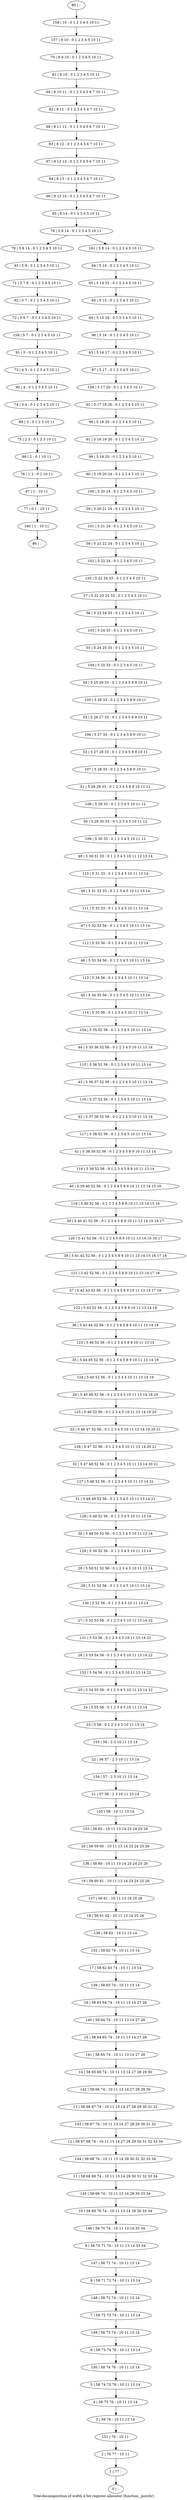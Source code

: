 digraph G {
graph [label="Tree-decomposition of width 4 for register allocator (function _putchr)"]
0[label="0 | : "];
1[label="1 | 77 : "];
2[label="2 | 76 77 : 10 11 "];
3[label="3 | 58 76 : 10 11 13 14 "];
4[label="4 | 58 75 76 : 10 11 13 14 "];
5[label="5 | 58 74 75 76 : 10 11 13 14 "];
6[label="6 | 58 73 74 76 : 10 11 13 14 "];
7[label="7 | 58 72 73 74 : 10 11 13 14 "];
8[label="8 | 58 71 72 74 : 10 11 13 14 "];
9[label="9 | 58 70 71 74 : 10 11 13 14 33 34 "];
10[label="10 | 58 69 70 74 : 10 11 13 14 29 30 33 34 "];
11[label="11 | 58 68 69 74 : 10 11 13 14 29 30 31 32 33 34 "];
12[label="12 | 58 67 68 74 : 10 11 13 14 27 28 29 30 31 32 33 34 "];
13[label="13 | 58 66 67 74 : 10 11 13 14 27 28 29 30 31 32 "];
14[label="14 | 58 65 66 74 : 10 11 13 14 27 28 29 30 "];
15[label="15 | 58 64 65 74 : 10 11 13 14 27 28 "];
16[label="16 | 58 63 64 74 : 10 11 13 14 27 28 "];
17[label="17 | 58 62 63 74 : 10 11 13 14 "];
18[label="18 | 58 61 62 : 10 11 13 14 25 26 "];
19[label="19 | 58 60 61 : 10 11 13 14 23 24 25 26 "];
20[label="20 | 58 59 60 : 10 11 13 14 23 24 25 26 "];
21[label="21 | 57 58 : 2 3 10 11 13 14 "];
22[label="22 | 56 57 : 2 3 10 11 13 14 "];
23[label="23 | 5 56 : 0 1 2 3 4 5 10 11 13 14 "];
24[label="24 | 5 55 56 : 0 1 2 3 4 5 10 11 13 14 "];
25[label="25 | 5 54 55 56 : 0 1 2 3 4 5 10 11 13 14 22 "];
26[label="26 | 5 53 54 56 : 0 1 2 3 4 5 10 11 13 14 22 "];
27[label="27 | 5 52 53 56 : 0 1 2 3 4 5 10 11 13 14 22 "];
28[label="28 | 5 51 52 56 : 0 1 2 3 4 5 10 11 13 14 "];
29[label="29 | 5 50 51 52 56 : 0 1 2 3 4 5 10 11 13 14 "];
30[label="30 | 5 49 50 52 56 : 0 1 2 3 4 5 10 11 13 14 "];
31[label="31 | 5 48 49 52 56 : 0 1 2 3 4 5 10 11 13 14 21 "];
32[label="32 | 5 47 48 52 56 : 0 1 2 3 4 5 10 11 13 14 20 21 "];
33[label="33 | 5 46 47 52 56 : 0 1 2 3 4 5 10 11 13 14 19 20 21 "];
34[label="34 | 5 45 46 52 56 : 0 1 2 3 4 5 10 11 13 14 19 20 "];
35[label="35 | 5 44 45 52 56 : 0 1 2 3 4 5 8 9 10 11 13 14 19 "];
36[label="36 | 5 43 44 52 56 : 0 1 2 3 4 5 8 9 10 11 13 14 18 "];
37[label="37 | 5 42 43 52 56 : 0 1 2 3 4 5 8 9 10 11 13 14 17 18 "];
38[label="38 | 5 41 42 52 56 : 0 1 2 3 4 5 8 9 10 11 13 14 15 16 17 18 "];
39[label="39 | 5 40 41 52 56 : 0 1 2 3 4 5 8 9 10 11 13 14 15 16 17 "];
40[label="40 | 5 39 40 52 56 : 0 1 2 3 4 5 8 9 10 11 13 14 15 16 "];
41[label="41 | 5 38 39 52 56 : 0 1 2 3 4 5 8 9 10 11 13 14 "];
42[label="42 | 5 37 38 52 56 : 0 1 2 3 4 5 10 11 13 14 "];
43[label="43 | 5 36 37 52 56 : 0 1 2 3 4 5 10 11 13 14 "];
44[label="44 | 5 35 36 52 56 : 0 1 2 3 4 5 10 11 13 14 "];
45[label="45 | 5 34 35 56 : 0 1 2 3 4 5 10 11 13 14 "];
46[label="46 | 5 33 34 56 : 0 1 2 3 4 5 10 11 13 14 "];
47[label="47 | 5 32 33 56 : 0 1 2 3 4 5 10 11 13 14 "];
48[label="48 | 5 31 32 33 : 0 1 2 3 4 5 10 11 13 14 "];
49[label="49 | 5 30 31 33 : 0 1 2 3 4 5 10 11 12 13 14 "];
50[label="50 | 5 29 30 33 : 0 1 2 3 4 5 10 11 12 "];
51[label="51 | 5 28 29 33 : 0 1 2 3 4 5 8 9 10 11 12 "];
52[label="52 | 5 27 28 33 : 0 1 2 3 4 5 8 9 10 11 "];
53[label="53 | 5 26 27 33 : 0 1 2 3 4 5 8 9 10 11 "];
54[label="54 | 5 25 26 33 : 0 1 2 3 4 5 8 9 10 11 "];
55[label="55 | 5 24 25 33 : 0 1 2 3 4 5 10 11 "];
56[label="56 | 5 23 24 33 : 0 1 2 3 4 5 10 11 "];
57[label="57 | 5 22 23 24 33 : 0 1 2 3 4 5 10 11 "];
58[label="58 | 5 21 22 24 : 0 1 2 3 4 5 10 11 "];
59[label="59 | 5 20 21 24 : 0 1 2 3 4 5 10 11 "];
60[label="60 | 5 19 20 24 : 0 1 2 3 4 5 10 11 "];
61[label="61 | 5 18 19 20 : 0 1 2 3 4 5 10 11 "];
62[label="62 | 5 17 18 20 : 0 1 2 3 4 5 10 11 "];
63[label="63 | 5 16 17 : 0 1 2 3 4 5 10 11 "];
64[label="64 | 5 15 16 : 0 1 2 3 4 5 10 11 "];
65[label="65 | 5 14 15 : 0 1 2 3 4 5 10 11 "];
66[label="66 | 8 13 14 : 0 1 2 3 4 5 6 7 10 11 "];
67[label="67 | 8 12 13 : 0 1 2 3 4 5 6 7 10 11 "];
68[label="68 | 8 11 12 : 0 1 2 3 4 5 6 7 10 11 "];
69[label="69 | 8 10 11 : 0 1 2 3 4 5 6 7 10 11 "];
70[label="70 | 8 9 10 : 0 1 2 3 4 5 10 11 "];
71[label="71 | 5 7 8 : 0 1 2 3 4 5 10 11 "];
72[label="72 | 5 6 7 : 0 1 2 3 4 5 10 11 "];
73[label="73 | 4 5 : 0 1 2 3 4 5 10 11 "];
74[label="74 | 3 4 : 0 1 2 3 4 5 10 11 "];
75[label="75 | 2 3 : 0 1 2 3 10 11 "];
76[label="76 | 1 2 : 0 1 10 11 "];
77[label="77 | 0 1 : 10 11 "];
78[label="78 | 5 8 14 : 0 1 2 3 4 5 10 11 "];
79[label="79 | 5 8 14 : 0 1 2 3 4 5 10 11 "];
80[label="80 | : "];
81[label="81 | 8 10 : 0 1 2 3 4 5 10 11 "];
82[label="82 | 8 11 : 0 1 2 3 4 5 6 7 10 11 "];
83[label="83 | 8 12 : 0 1 2 3 4 5 6 7 10 11 "];
84[label="84 | 8 13 : 0 1 2 3 4 5 6 7 10 11 "];
85[label="85 | 8 14 : 0 1 2 3 4 5 10 11 "];
86[label="86 | : "];
87[label="87 | 1 : 10 11 "];
88[label="88 | 2 : 0 1 10 11 "];
89[label="89 | 3 : 0 1 2 3 10 11 "];
90[label="90 | 4 : 0 1 2 3 4 5 10 11 "];
91[label="91 | 5 : 0 1 2 3 4 5 10 11 "];
92[label="92 | 5 7 : 0 1 2 3 4 5 10 11 "];
93[label="93 | 5 8 : 0 1 2 3 4 5 10 11 "];
94[label="94 | 5 14 : 0 1 2 3 4 5 10 11 "];
95[label="95 | 5 15 : 0 1 2 3 4 5 10 11 "];
96[label="96 | 5 16 : 0 1 2 3 4 5 10 11 "];
97[label="97 | 5 17 : 0 1 2 3 4 5 10 11 "];
98[label="98 | 5 18 20 : 0 1 2 3 4 5 10 11 "];
99[label="99 | 5 19 20 : 0 1 2 3 4 5 10 11 "];
100[label="100 | 5 20 24 : 0 1 2 3 4 5 10 11 "];
101[label="101 | 5 21 24 : 0 1 2 3 4 5 10 11 "];
102[label="102 | 5 22 24 : 0 1 2 3 4 5 10 11 "];
103[label="103 | 5 24 33 : 0 1 2 3 4 5 10 11 "];
104[label="104 | 5 25 33 : 0 1 2 3 4 5 10 11 "];
105[label="105 | 5 26 33 : 0 1 2 3 4 5 8 9 10 11 "];
106[label="106 | 5 27 33 : 0 1 2 3 4 5 8 9 10 11 "];
107[label="107 | 5 28 33 : 0 1 2 3 4 5 8 9 10 11 "];
108[label="108 | 5 29 33 : 0 1 2 3 4 5 10 11 12 "];
109[label="109 | 5 30 33 : 0 1 2 3 4 5 10 11 12 "];
110[label="110 | 5 31 33 : 0 1 2 3 4 5 10 11 13 14 "];
111[label="111 | 5 32 33 : 0 1 2 3 4 5 10 11 13 14 "];
112[label="112 | 5 33 56 : 0 1 2 3 4 5 10 11 13 14 "];
113[label="113 | 5 34 56 : 0 1 2 3 4 5 10 11 13 14 "];
114[label="114 | 5 35 56 : 0 1 2 3 4 5 10 11 13 14 "];
115[label="115 | 5 36 52 56 : 0 1 2 3 4 5 10 11 13 14 "];
116[label="116 | 5 37 52 56 : 0 1 2 3 4 5 10 11 13 14 "];
117[label="117 | 5 38 52 56 : 0 1 2 3 4 5 10 11 13 14 "];
118[label="118 | 5 39 52 56 : 0 1 2 3 4 5 8 9 10 11 13 14 "];
119[label="119 | 5 40 52 56 : 0 1 2 3 4 5 8 9 10 11 13 14 15 16 "];
120[label="120 | 5 41 52 56 : 0 1 2 3 4 5 8 9 10 11 13 14 15 16 17 "];
121[label="121 | 5 42 52 56 : 0 1 2 3 4 5 8 9 10 11 13 14 17 18 "];
122[label="122 | 5 43 52 56 : 0 1 2 3 4 5 8 9 10 11 13 14 18 "];
123[label="123 | 5 44 52 56 : 0 1 2 3 4 5 8 9 10 11 13 14 "];
124[label="124 | 5 45 52 56 : 0 1 2 3 4 5 10 11 13 14 19 "];
125[label="125 | 5 46 52 56 : 0 1 2 3 4 5 10 11 13 14 19 20 "];
126[label="126 | 5 47 52 56 : 0 1 2 3 4 5 10 11 13 14 20 21 "];
127[label="127 | 5 48 52 56 : 0 1 2 3 4 5 10 11 13 14 21 "];
128[label="128 | 5 49 52 56 : 0 1 2 3 4 5 10 11 13 14 "];
129[label="129 | 5 50 52 56 : 0 1 2 3 4 5 10 11 13 14 "];
130[label="130 | 5 52 56 : 0 1 2 3 4 5 10 11 13 14 "];
131[label="131 | 5 53 56 : 0 1 2 3 4 5 10 11 13 14 22 "];
132[label="132 | 5 54 56 : 0 1 2 3 4 5 10 11 13 14 22 "];
133[label="133 | 56 : 2 3 10 11 13 14 "];
134[label="134 | 57 : 2 3 10 11 13 14 "];
135[label="135 | 58 : 10 11 13 14 "];
136[label="136 | 58 60 : 10 11 13 14 23 24 25 26 "];
137[label="137 | 58 61 : 10 11 13 14 25 26 "];
138[label="138 | 58 62 : 10 11 13 14 "];
139[label="139 | 58 63 74 : 10 11 13 14 "];
140[label="140 | 58 64 74 : 10 11 13 14 27 28 "];
141[label="141 | 58 65 74 : 10 11 13 14 27 28 "];
142[label="142 | 58 66 74 : 10 11 13 14 27 28 29 30 "];
143[label="143 | 58 67 74 : 10 11 13 14 27 28 29 30 31 32 "];
144[label="144 | 58 68 74 : 10 11 13 14 29 30 31 32 33 34 "];
145[label="145 | 58 69 74 : 10 11 13 14 29 30 33 34 "];
146[label="146 | 58 70 74 : 10 11 13 14 33 34 "];
147[label="147 | 58 71 74 : 10 11 13 14 "];
148[label="148 | 58 72 74 : 10 11 13 14 "];
149[label="149 | 58 73 74 : 10 11 13 14 "];
150[label="150 | 58 74 76 : 10 11 13 14 "];
151[label="151 | 76 : 10 11 "];
152[label="152 | 58 62 74 : 10 11 13 14 "];
153[label="153 | 58 60 : 10 11 13 14 23 24 25 26 "];
154[label="154 | 5 35 52 56 : 0 1 2 3 4 5 10 11 13 14 "];
155[label="155 | 5 22 24 33 : 0 1 2 3 4 5 10 11 "];
156[label="156 | 5 17 20 : 0 1 2 3 4 5 10 11 "];
157[label="157 | 9 10 : 0 1 2 3 4 5 10 11 "];
158[label="158 | 10 : 0 1 2 3 4 5 10 11 "];
159[label="159 | 5 7 : 0 1 2 3 4 5 10 11 "];
160[label="160 | 1 : 10 11 "];
161[label="161 | 5 8 14 : 0 1 2 3 4 5 10 11 "];
87->77 ;
76->87 ;
88->76 ;
75->88 ;
89->75 ;
74->89 ;
90->74 ;
73->90 ;
91->73 ;
92->72 ;
71->92 ;
93->71 ;
79->93 ;
159->91 ;
72->159 ;
160->86 ;
77->160 ;
80->158 ;
158->157 ;
157->70 ;
70->81 ;
81->69 ;
69->82 ;
82->68 ;
68->83 ;
83->67 ;
67->84 ;
84->66 ;
66->85 ;
85->78 ;
94->65 ;
65->95 ;
95->64 ;
64->96 ;
96->63 ;
63->97 ;
97->156 ;
156->62 ;
62->98 ;
98->61 ;
61->99 ;
99->60 ;
60->100 ;
100->59 ;
59->101 ;
101->58 ;
58->102 ;
102->155 ;
155->57 ;
57->56 ;
56->103 ;
103->55 ;
55->104 ;
104->54 ;
54->105 ;
105->53 ;
53->106 ;
106->52 ;
52->107 ;
107->51 ;
51->108 ;
108->50 ;
50->109 ;
109->49 ;
49->110 ;
110->48 ;
48->111 ;
111->47 ;
47->112 ;
112->46 ;
46->113 ;
113->45 ;
45->114 ;
114->154 ;
154->44 ;
44->115 ;
115->43 ;
43->116 ;
116->42 ;
42->117 ;
117->41 ;
41->118 ;
118->40 ;
40->119 ;
119->39 ;
39->120 ;
120->38 ;
38->121 ;
121->37 ;
37->122 ;
122->36 ;
36->123 ;
123->35 ;
35->124 ;
124->34 ;
34->125 ;
125->33 ;
33->126 ;
126->32 ;
32->127 ;
127->31 ;
31->128 ;
128->30 ;
30->129 ;
129->29 ;
29->28 ;
28->130 ;
130->27 ;
27->131 ;
131->26 ;
26->132 ;
132->25 ;
25->24 ;
24->23 ;
23->133 ;
133->22 ;
22->134 ;
134->21 ;
21->135 ;
135->153 ;
153->20 ;
20->136 ;
136->19 ;
19->137 ;
137->18 ;
18->138 ;
138->152 ;
152->17 ;
17->139 ;
139->16 ;
16->140 ;
140->15 ;
15->141 ;
141->14 ;
14->142 ;
142->13 ;
13->143 ;
143->12 ;
12->144 ;
144->11 ;
11->145 ;
145->10 ;
10->146 ;
146->9 ;
9->147 ;
147->8 ;
8->148 ;
148->7 ;
7->149 ;
149->6 ;
6->150 ;
150->5 ;
5->4 ;
4->3 ;
3->151 ;
151->2 ;
2->1 ;
1->0 ;
161->94 ;
78->79 ;
78->161 ;
}

